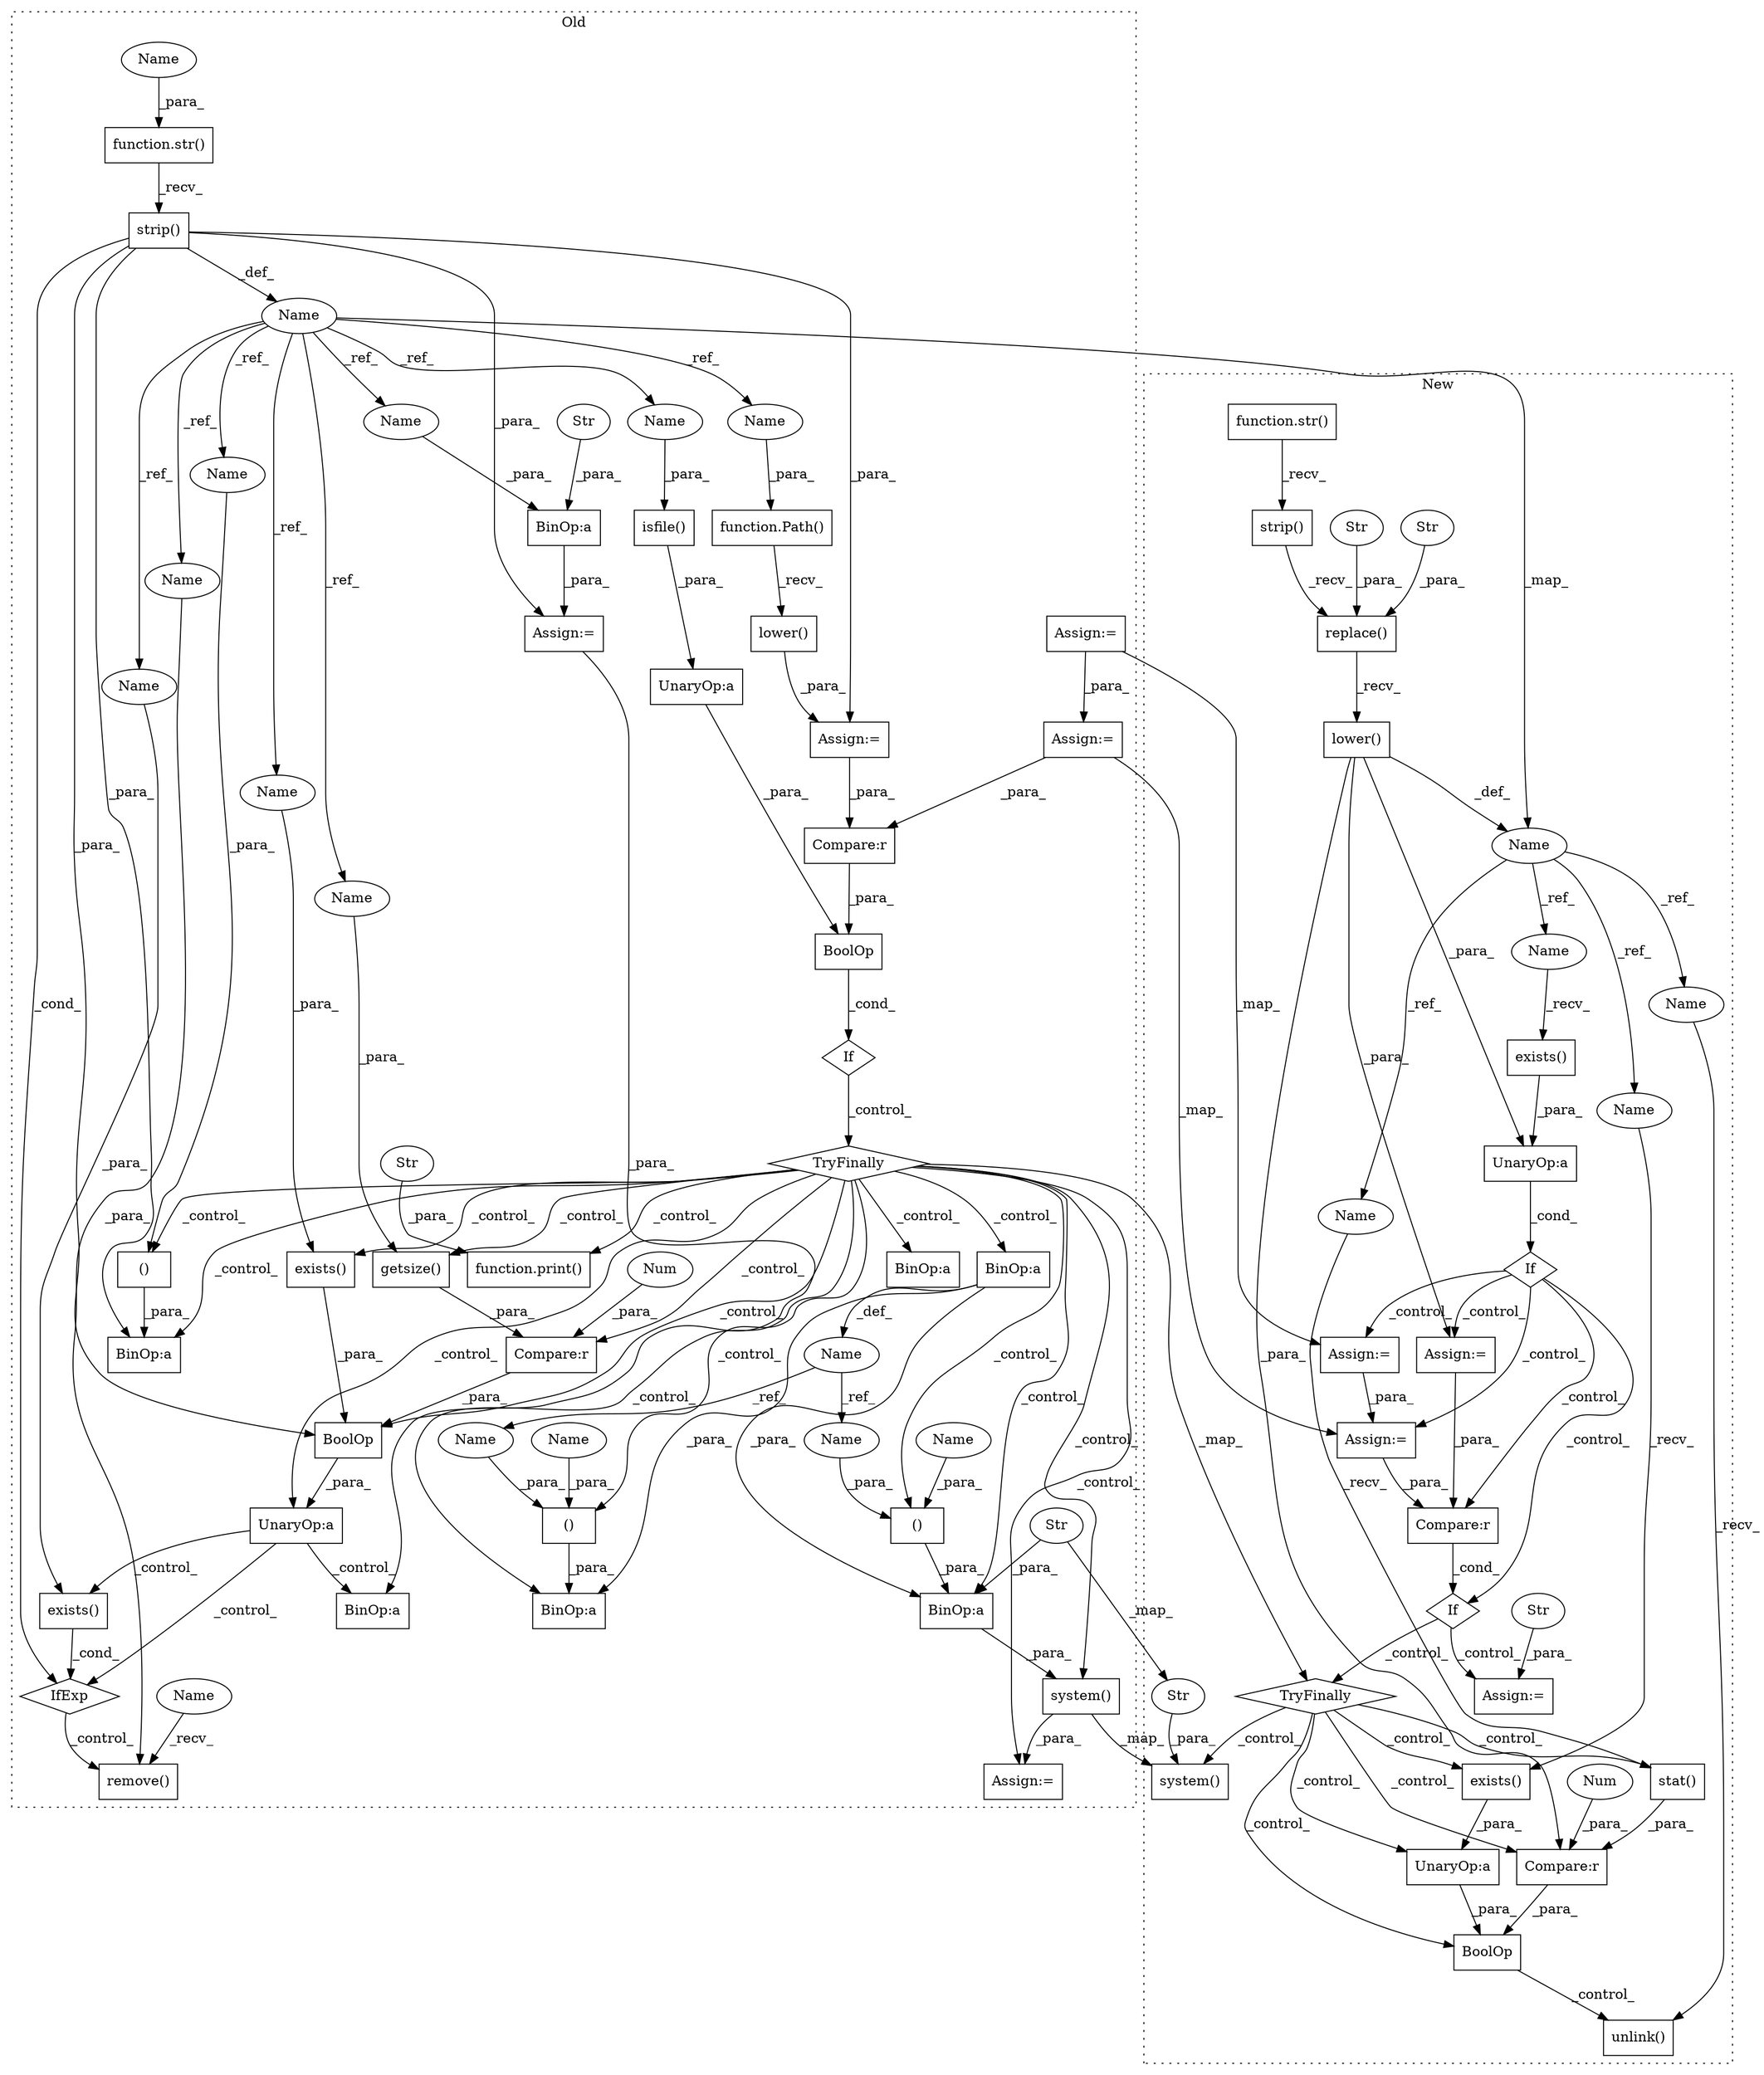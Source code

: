 digraph G {
subgraph cluster0 {
1 [label="BoolOp" a="72" s="1016" l="46" shape="box"];
4 [label="UnaryOp:a" a="61" s="1035" l="3" shape="box"];
5 [label="Assign:=" a="68" s="1729" l="3" shape="box"];
6 [label="If" a="96" s="1013" l="3" shape="diamond"];
7 [label="Compare:r" a="40" s="1892" l="30" shape="box"];
9 [label="()" a="54" s="1281" l="9" shape="box"];
10 [label="Name" a="87" s="545" l="7" shape="ellipse"];
12 [label="exists()" a="75" s="1864,1886" l="15,1" shape="box"];
13 [label="()" a="54" s="1767" l="9" shape="box"];
16 [label="lower()" a="75" s="604" l="26" shape="box"];
17 [label="()" a="54" s="1704" l="9" shape="box"];
20 [label="Num" a="76" s="1919" l="3" shape="ellipse"];
22 [label="strip()" a="75" s="555" l="20" shape="box"];
23 [label="Name" a="87" s="1583" l="3" shape="ellipse"];
26 [label="BinOp:a" a="82" s="2085" l="3" shape="box"];
28 [label="system()" a="75" s="1732,1777" l="10,1" shape="box"];
29 [label="remove()" a="75" s="1950,1967" l="10,1" shape="box"];
30 [label="BinOp:a" a="82" s="1513" l="3" shape="box"];
31 [label="BinOp:a" a="82" s="1697" l="3" shape="box"];
34 [label="BinOp:a" a="82" s="1760" l="3" shape="box"];
35 [label="BinOp:a" a="82" s="1274" l="3" shape="box"];
36 [label="BinOp:a" a="82" s="1646" l="3" shape="box"];
37 [label="BinOp:a" a="82" s="649" l="3" shape="box"];
38 [label="UnaryOp:a" a="61" s="1859" l="64" shape="box"];
39 [label="Str" a="66" s="652" l="80" shape="ellipse"];
40 [label="function.str()" a="75" s="555,566" l="4,1" shape="box"];
43 [label="exists()" a="75" s="1972,1994" l="15,1" shape="box"];
44 [label="getsize()" a="75" s="1892,1915" l="16,1" shape="box"];
48 [label="Compare:r" a="40" s="1016" l="14" shape="box"];
52 [label="IfExp" a="51" s="1968,1995" l="4,6" shape="diamond"];
53 [label="TryFinally" a="64" s="1072" l="0" shape="diamond"];
55 [label="BoolOp" a="72" s="1863" l="60" shape="box"];
57 [label="Str" a="66" s="1742" l="18" shape="ellipse"];
58 [label="isfile()" a="75" s="1039,1061" l="15,1" shape="box"];
59 [label="function.Path()" a="75" s="604,616" l="5,1" shape="box"];
60 [label="Assign:=" a="68" s="639" l="3" shape="box"];
62 [label="Assign:=" a="68" s="601" l="3" shape="box"];
63 [label="function.print()" a="75" s="2105,2113" l="6,1" shape="box"];
64 [label="Str" a="66" s="2111" l="2" shape="ellipse"];
66 [label="Assign:=" a="68" s="745" l="3" shape="box"];
67 [label="Assign:=" a="68" s="859" l="3" shape="box"];
69 [label="Name" a="87" s="1706" l="7" shape="ellipse"];
70 [label="Name" a="87" s="1769" l="7" shape="ellipse"];
71 [label="Name" a="87" s="559" l="7" shape="ellipse"];
76 [label="Name" a="87" s="1701" l="3" shape="ellipse"];
77 [label="Name" a="87" s="1764" l="3" shape="ellipse"];
78 [label="Name" a="87" s="1950" l="2" shape="ellipse"];
79 [label="Name" a="87" s="642" l="7" shape="ellipse"];
80 [label="Name" a="87" s="1283" l="7" shape="ellipse"];
81 [label="Name" a="87" s="1054" l="7" shape="ellipse"];
82 [label="Name" a="87" s="1960" l="7" shape="ellipse"];
83 [label="Name" a="87" s="1879" l="7" shape="ellipse"];
84 [label="Name" a="87" s="1987" l="7" shape="ellipse"];
85 [label="Name" a="87" s="609" l="7" shape="ellipse"];
86 [label="Name" a="87" s="1908" l="7" shape="ellipse"];
label = "Old";
style="dotted";
}
subgraph cluster1 {
2 [label="exists()" a="75" s="588" l="13" shape="box"];
3 [label="If" a="96" s="581" l="3" shape="diamond"];
8 [label="Assign:=" a="68" s="906" l="3" shape="box"];
11 [label="Name" a="87" s="520" l="4" shape="ellipse"];
14 [label="Str" a="66" s="909" l="87" shape="ellipse"];
15 [label="BoolOp" a="72" s="1853" l="46" shape="box"];
18 [label="lower()" a="75" s="532" l="42" shape="box"];
19 [label="unlink()" a="75" s="1930" l="28" shape="box"];
21 [label="strip()" a="75" s="532" l="17" shape="box"];
24 [label="stat()" a="75" s="1874" l="11" shape="box"];
25 [label="If" a="96" s="872" l="3" shape="diamond"];
27 [label="system()" a="75" s="1727,1763" l="10,1" shape="box"];
32 [label="UnaryOp:a" a="61" s="1853" l="17" shape="box"];
33 [label="UnaryOp:a" a="61" s="584" l="17" shape="box"];
41 [label="function.str()" a="75" s="532,540" l="4,1" shape="box"];
42 [label="exists()" a="75" s="1857" l="13" shape="box"];
45 [label="replace()" a="75" s="532,565" l="26,1" shape="box"];
46 [label="Str" a="66" s="558" l="3" shape="ellipse"];
47 [label="Str" a="66" s="563" l="2" shape="ellipse"];
49 [label="Compare:r" a="40" s="875" l="14" shape="box"];
50 [label="Compare:r" a="40" s="1874" l="25" shape="box"];
51 [label="Num" a="76" s="1896" l="3" shape="ellipse"];
54 [label="TryFinally" a="64" s="1065" l="0" shape="diamond"];
56 [label="Str" a="66" s="1737" l="26" shape="ellipse"];
61 [label="Assign:=" a="68" s="850" l="3" shape="box"];
65 [label="Assign:=" a="68" s="619" l="3" shape="box"];
68 [label="Assign:=" a="68" s="737" l="3" shape="box"];
72 [label="Name" a="87" s="1857" l="4" shape="ellipse"];
73 [label="Name" a="87" s="1874" l="4" shape="ellipse"];
74 [label="Name" a="87" s="588" l="4" shape="ellipse"];
75 [label="Name" a="87" s="1930" l="4" shape="ellipse"];
label = "New";
style="dotted";
}
1 -> 6 [label="_cond_"];
2 -> 33 [label="_para_"];
3 -> 61 [label="_control_"];
3 -> 68 [label="_control_"];
3 -> 49 [label="_control_"];
3 -> 25 [label="_control_"];
3 -> 65 [label="_control_"];
4 -> 1 [label="_para_"];
6 -> 53 [label="_control_"];
7 -> 55 [label="_para_"];
9 -> 35 [label="_para_"];
10 -> 84 [label="_ref_"];
10 -> 83 [label="_ref_"];
10 -> 11 [label="_map_"];
10 -> 82 [label="_ref_"];
10 -> 80 [label="_ref_"];
10 -> 85 [label="_ref_"];
10 -> 79 [label="_ref_"];
10 -> 81 [label="_ref_"];
10 -> 86 [label="_ref_"];
11 -> 73 [label="_ref_"];
11 -> 74 [label="_ref_"];
11 -> 75 [label="_ref_"];
11 -> 72 [label="_ref_"];
12 -> 55 [label="_para_"];
13 -> 34 [label="_para_"];
14 -> 8 [label="_para_"];
15 -> 19 [label="_control_"];
16 -> 62 [label="_para_"];
17 -> 31 [label="_para_"];
18 -> 61 [label="_para_"];
18 -> 50 [label="_para_"];
18 -> 11 [label="_def_"];
18 -> 33 [label="_para_"];
20 -> 7 [label="_para_"];
21 -> 45 [label="_recv_"];
22 -> 55 [label="_para_"];
22 -> 60 [label="_para_"];
22 -> 10 [label="_def_"];
22 -> 62 [label="_para_"];
22 -> 52 [label="_cond_"];
22 -> 35 [label="_para_"];
23 -> 76 [label="_ref_"];
23 -> 77 [label="_ref_"];
24 -> 50 [label="_para_"];
25 -> 8 [label="_control_"];
25 -> 54 [label="_control_"];
28 -> 5 [label="_para_"];
28 -> 27 [label="_map_"];
32 -> 15 [label="_para_"];
33 -> 3 [label="_cond_"];
34 -> 28 [label="_para_"];
36 -> 23 [label="_def_"];
36 -> 31 [label="_para_"];
36 -> 34 [label="_para_"];
37 -> 60 [label="_para_"];
38 -> 43 [label="_control_"];
38 -> 52 [label="_control_"];
38 -> 26 [label="_control_"];
39 -> 37 [label="_para_"];
40 -> 22 [label="_recv_"];
41 -> 21 [label="_recv_"];
42 -> 32 [label="_para_"];
43 -> 52 [label="_cond_"];
44 -> 7 [label="_para_"];
45 -> 18 [label="_recv_"];
46 -> 45 [label="_para_"];
47 -> 45 [label="_para_"];
48 -> 1 [label="_para_"];
49 -> 25 [label="_cond_"];
50 -> 15 [label="_para_"];
51 -> 50 [label="_para_"];
52 -> 29 [label="_control_"];
53 -> 31 [label="_control_"];
53 -> 13 [label="_control_"];
53 -> 54 [label="_map_"];
53 -> 55 [label="_control_"];
53 -> 34 [label="_control_"];
53 -> 12 [label="_control_"];
53 -> 35 [label="_control_"];
53 -> 9 [label="_control_"];
53 -> 38 [label="_control_"];
53 -> 5 [label="_control_"];
53 -> 36 [label="_control_"];
53 -> 17 [label="_control_"];
53 -> 28 [label="_control_"];
53 -> 44 [label="_control_"];
53 -> 63 [label="_control_"];
53 -> 30 [label="_control_"];
53 -> 7 [label="_control_"];
54 -> 42 [label="_control_"];
54 -> 50 [label="_control_"];
54 -> 24 [label="_control_"];
54 -> 27 [label="_control_"];
54 -> 32 [label="_control_"];
54 -> 15 [label="_control_"];
55 -> 38 [label="_para_"];
56 -> 27 [label="_para_"];
57 -> 34 [label="_para_"];
57 -> 56 [label="_map_"];
58 -> 4 [label="_para_"];
59 -> 16 [label="_recv_"];
60 -> 26 [label="_para_"];
61 -> 49 [label="_para_"];
62 -> 48 [label="_para_"];
64 -> 63 [label="_para_"];
65 -> 68 [label="_para_"];
66 -> 65 [label="_map_"];
66 -> 67 [label="_para_"];
67 -> 48 [label="_para_"];
67 -> 68 [label="_map_"];
68 -> 49 [label="_para_"];
69 -> 17 [label="_para_"];
70 -> 13 [label="_para_"];
71 -> 40 [label="_para_"];
72 -> 42 [label="_recv_"];
73 -> 24 [label="_recv_"];
74 -> 2 [label="_recv_"];
75 -> 19 [label="_recv_"];
76 -> 17 [label="_para_"];
77 -> 13 [label="_para_"];
78 -> 29 [label="_recv_"];
79 -> 37 [label="_para_"];
80 -> 9 [label="_para_"];
81 -> 58 [label="_para_"];
82 -> 29 [label="_para_"];
83 -> 12 [label="_para_"];
84 -> 43 [label="_para_"];
85 -> 59 [label="_para_"];
86 -> 44 [label="_para_"];
}